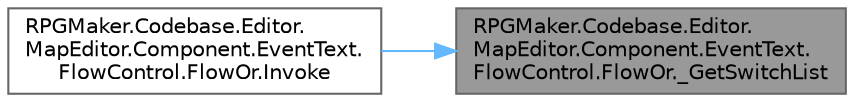 digraph "RPGMaker.Codebase.Editor.MapEditor.Component.EventText.FlowControl.FlowOr._GetSwitchList"
{
 // LATEX_PDF_SIZE
  bgcolor="transparent";
  edge [fontname=Helvetica,fontsize=10,labelfontname=Helvetica,labelfontsize=10];
  node [fontname=Helvetica,fontsize=10,shape=box,height=0.2,width=0.4];
  rankdir="RL";
  Node1 [id="Node000001",label="RPGMaker.Codebase.Editor.\lMapEditor.Component.EventText.\lFlowControl.FlowOr._GetSwitchList",height=0.2,width=0.4,color="gray40", fillcolor="grey60", style="filled", fontcolor="black",tooltip="😁 スイッチのリスト取得"];
  Node1 -> Node2 [id="edge1_Node000001_Node000002",dir="back",color="steelblue1",style="solid",tooltip=" "];
  Node2 [id="Node000002",label="RPGMaker.Codebase.Editor.\lMapEditor.Component.EventText.\lFlowControl.FlowOr.Invoke",height=0.2,width=0.4,color="grey40", fillcolor="white", style="filled",URL="$d5/d19/class_r_p_g_maker_1_1_codebase_1_1_editor_1_1_map_editor_1_1_component_1_1_event_text_1_1_flow_control_1_1_flow_or.html#a4c16fddc547ae1ad416ff113cc418a7d",tooltip="😁 実行"];
}
